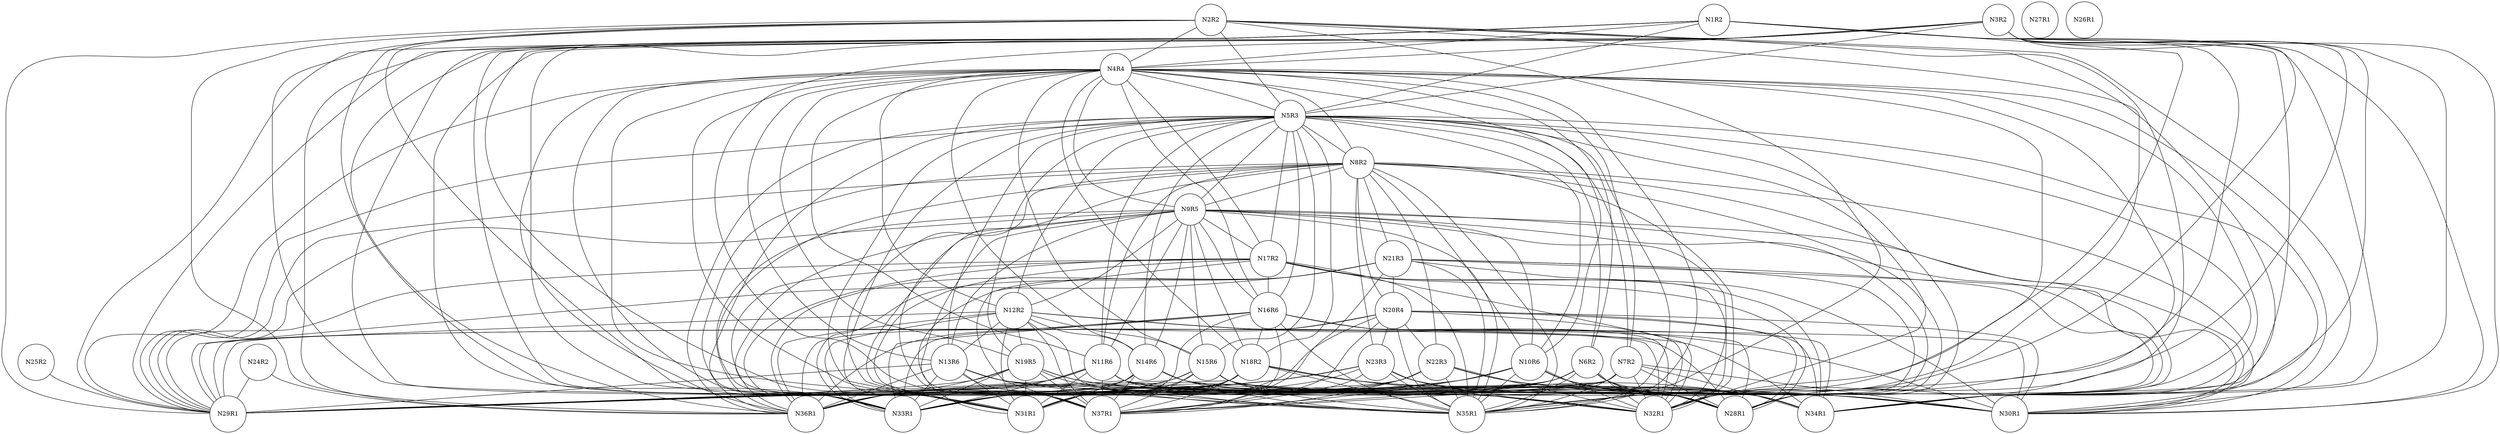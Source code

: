 graph ig {
    node [shape = circle];
    N1R2;
    N2R2;
    N3R2;
    N4R4;
    N5R3;
    N6R2;
    N7R2;
    N8R2;
    N9R5;
    N10R6;
    N11R6;
    N12R2;
    N13R6;
    N14R6;
    N15R6;
    N17R2;
    N16R6;
    N19R5;
    N18R2;
    N21R3;
    N20R4;
    N23R3;
    N22R3;
    N25R2;
    N24R2;
    N27R1;
    N26R1;
    N29R1;
    N28R1;
    N31R1;
    N30R1;
    N34R1;
    N35R1;
    N32R1;
    N33R1;
    N36R1;
    N37R1;
    N1R2 -- N32R1;
    N1R2 -- N37R1;
    N1R2 -- N4R4;
    N1R2 -- N33R1;
    N1R2 -- N35R1;
    N1R2 -- N36R1;
    N1R2 -- N5R3;
    N1R2 -- N34R1;
    N1R2 -- N30R1;
    N1R2 -- N31R1;
    N1R2 -- N29R1;
    N1R2 -- N28R1;
    N2R2 -- N32R1;
    N2R2 -- N37R1;
    N2R2 -- N4R4;
    N2R2 -- N33R1;
    N2R2 -- N35R1;
    N2R2 -- N36R1;
    N2R2 -- N5R3;
    N2R2 -- N34R1;
    N2R2 -- N30R1;
    N2R2 -- N31R1;
    N2R2 -- N29R1;
    N2R2 -- N28R1;
    N3R2 -- N32R1;
    N3R2 -- N37R1;
    N3R2 -- N4R4;
    N3R2 -- N33R1;
    N3R2 -- N35R1;
    N3R2 -- N36R1;
    N3R2 -- N5R3;
    N3R2 -- N34R1;
    N3R2 -- N30R1;
    N3R2 -- N31R1;
    N3R2 -- N29R1;
    N3R2 -- N28R1;
    N4R4 -- N7R2;
    N4R4 -- N5R3;
    N4R4 -- N32R1;
    N4R4 -- N37R1;
    N4R4 -- N33R1;
    N4R4 -- N35R1;
    N4R4 -- N36R1;
    N4R4 -- N6R2;
    N4R4 -- N34R1;
    N4R4 -- N30R1;
    N4R4 -- N31R1;
    N4R4 -- N29R1;
    N4R4 -- N8R2;
    N4R4 -- N9R5;
    N4R4 -- N10R6;
    N4R4 -- N11R6;
    N4R4 -- N12R2;
    N4R4 -- N13R6;
    N4R4 -- N14R6;
    N4R4 -- N15R6;
    N4R4 -- N17R2;
    N4R4 -- N16R6;
    N4R4 -- N19R5;
    N4R4 -- N18R2;
    N4R4 -- N28R1;
    N5R3 -- N7R2;
    N5R3 -- N32R1;
    N5R3 -- N37R1;
    N5R3 -- N33R1;
    N5R3 -- N35R1;
    N5R3 -- N36R1;
    N5R3 -- N6R2;
    N5R3 -- N34R1;
    N5R3 -- N30R1;
    N5R3 -- N31R1;
    N5R3 -- N29R1;
    N5R3 -- N8R2;
    N5R3 -- N9R5;
    N5R3 -- N10R6;
    N5R3 -- N11R6;
    N5R3 -- N12R2;
    N5R3 -- N13R6;
    N5R3 -- N14R6;
    N5R3 -- N15R6;
    N5R3 -- N17R2;
    N5R3 -- N16R6;
    N5R3 -- N19R5;
    N5R3 -- N18R2;
    N5R3 -- N28R1;
    N6R2 -- N32R1;
    N6R2 -- N37R1;
    N6R2 -- N33R1;
    N6R2 -- N35R1;
    N6R2 -- N36R1;
    N6R2 -- N34R1;
    N6R2 -- N30R1;
    N6R2 -- N31R1;
    N6R2 -- N29R1;
    N6R2 -- N28R1;
    N7R2 -- N33R1;
    N7R2 -- N32R1;
    N7R2 -- N35R1;
    N7R2 -- N36R1;
    N7R2 -- N37R1;
    N7R2 -- N34R1;
    N7R2 -- N30R1;
    N7R2 -- N31R1;
    N7R2 -- N29R1;
    N7R2 -- N28R1;
    N8R2 -- N33R1;
    N8R2 -- N32R1;
    N8R2 -- N30R1;
    N8R2 -- N31R1;
    N8R2 -- N29R1;
    N8R2 -- N35R1;
    N8R2 -- N34R1;
    N8R2 -- N37R1;
    N8R2 -- N36R1;
    N8R2 -- N9R5;
    N8R2 -- N10R6;
    N8R2 -- N11R6;
    N8R2 -- N21R3;
    N8R2 -- N20R4;
    N8R2 -- N23R3;
    N8R2 -- N22R3;
    N8R2 -- N28R1;
    N9R5 -- N33R1;
    N9R5 -- N32R1;
    N9R5 -- N30R1;
    N9R5 -- N31R1;
    N9R5 -- N29R1;
    N9R5 -- N35R1;
    N9R5 -- N34R1;
    N9R5 -- N37R1;
    N9R5 -- N36R1;
    N9R5 -- N10R6;
    N9R5 -- N11R6;
    N9R5 -- N12R2;
    N9R5 -- N13R6;
    N9R5 -- N14R6;
    N9R5 -- N15R6;
    N9R5 -- N17R2;
    N9R5 -- N16R6;
    N9R5 -- N18R2;
    N9R5 -- N28R1;
    N10R6 -- N33R1;
    N10R6 -- N32R1;
    N10R6 -- N30R1;
    N10R6 -- N31R1;
    N10R6 -- N29R1;
    N10R6 -- N34R1;
    N10R6 -- N37R1;
    N10R6 -- N35R1;
    N10R6 -- N36R1;
    N10R6 -- N28R1;
    N11R6 -- N33R1;
    N11R6 -- N32R1;
    N11R6 -- N30R1;
    N11R6 -- N31R1;
    N11R6 -- N29R1;
    N11R6 -- N37R1;
    N11R6 -- N34R1;
    N11R6 -- N35R1;
    N11R6 -- N36R1;
    N11R6 -- N28R1;
    N12R2 -- N32R1;
    N12R2 -- N30R1;
    N12R2 -- N31R1;
    N12R2 -- N29R1;
    N12R2 -- N37R1;
    N12R2 -- N34R1;
    N12R2 -- N33R1;
    N12R2 -- N35R1;
    N12R2 -- N36R1;
    N12R2 -- N13R6;
    N12R2 -- N14R6;
    N12R2 -- N15R6;
    N12R2 -- N19R5;
    N12R2 -- N28R1;
    N13R6 -- N30R1;
    N13R6 -- N31R1;
    N13R6 -- N29R1;
    N13R6 -- N32R1;
    N13R6 -- N37R1;
    N13R6 -- N34R1;
    N13R6 -- N33R1;
    N13R6 -- N35R1;
    N13R6 -- N36R1;
    N13R6 -- N28R1;
    N14R6 -- N30R1;
    N14R6 -- N31R1;
    N14R6 -- N29R1;
    N14R6 -- N32R1;
    N14R6 -- N37R1;
    N14R6 -- N34R1;
    N14R6 -- N33R1;
    N14R6 -- N35R1;
    N14R6 -- N36R1;
    N14R6 -- N28R1;
    N15R6 -- N30R1;
    N15R6 -- N29R1;
    N15R6 -- N32R1;
    N15R6 -- N37R1;
    N15R6 -- N34R1;
    N15R6 -- N33R1;
    N15R6 -- N31R1;
    N15R6 -- N35R1;
    N15R6 -- N36R1;
    N15R6 -- N28R1;
    N17R2 -- N32R1;
    N17R2 -- N30R1;
    N17R2 -- N37R1;
    N17R2 -- N34R1;
    N17R2 -- N33R1;
    N17R2 -- N31R1;
    N17R2 -- N29R1;
    N17R2 -- N35R1;
    N17R2 -- N36R1;
    N17R2 -- N16R6;
    N17R2 -- N28R1;
    N16R6 -- N29R1;
    N16R6 -- N32R1;
    N16R6 -- N30R1;
    N16R6 -- N37R1;
    N16R6 -- N34R1;
    N16R6 -- N33R1;
    N16R6 -- N31R1;
    N16R6 -- N35R1;
    N16R6 -- N36R1;
    N16R6 -- N18R2;
    N16R6 -- N28R1;
    N19R5 -- N32R1;
    N19R5 -- N30R1;
    N19R5 -- N37R1;
    N19R5 -- N34R1;
    N19R5 -- N33R1;
    N19R5 -- N31R1;
    N19R5 -- N29R1;
    N19R5 -- N35R1;
    N19R5 -- N36R1;
    N19R5 -- N28R1;
    N18R2 -- N32R1;
    N18R2 -- N30R1;
    N18R2 -- N37R1;
    N18R2 -- N34R1;
    N18R2 -- N33R1;
    N18R2 -- N31R1;
    N18R2 -- N29R1;
    N18R2 -- N35R1;
    N18R2 -- N36R1;
    N18R2 -- N28R1;
    N21R3 -- N33R1;
    N21R3 -- N32R1;
    N21R3 -- N30R1;
    N21R3 -- N31R1;
    N21R3 -- N29R1;
    N21R3 -- N37R1;
    N21R3 -- N35R1;
    N21R3 -- N36R1;
    N21R3 -- N34R1;
    N21R3 -- N20R4;
    N21R3 -- N28R1;
    N20R4 -- N33R1;
    N20R4 -- N32R1;
    N20R4 -- N30R1;
    N20R4 -- N31R1;
    N20R4 -- N29R1;
    N20R4 -- N37R1;
    N20R4 -- N35R1;
    N20R4 -- N36R1;
    N20R4 -- N34R1;
    N20R4 -- N23R3;
    N20R4 -- N22R3;
    N20R4 -- N28R1;
    N23R3 -- N33R1;
    N23R3 -- N32R1;
    N23R3 -- N30R1;
    N23R3 -- N31R1;
    N23R3 -- N29R1;
    N23R3 -- N37R1;
    N23R3 -- N35R1;
    N23R3 -- N36R1;
    N23R3 -- N34R1;
    N23R3 -- N28R1;
    N22R3 -- N33R1;
    N22R3 -- N32R1;
    N22R3 -- N30R1;
    N22R3 -- N31R1;
    N22R3 -- N29R1;
    N22R3 -- N37R1;
    N22R3 -- N35R1;
    N22R3 -- N36R1;
    N22R3 -- N34R1;
    N22R3 -- N28R1;
    N25R2 -- N29R1;
    N24R2 -- N29R1;
    N24R2 -- N36R1;
}

